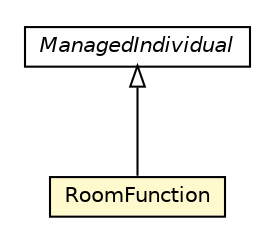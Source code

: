 #!/usr/local/bin/dot
#
# Class diagram 
# Generated by UMLGraph version R5_6-24-gf6e263 (http://www.umlgraph.org/)
#

digraph G {
	edge [fontname="Helvetica",fontsize=10,labelfontname="Helvetica",labelfontsize=10];
	node [fontname="Helvetica",fontsize=10,shape=plaintext];
	nodesep=0.25;
	ranksep=0.5;
	// org.universAAL.middleware.owl.ManagedIndividual
	c7093651 [label=<<table title="org.universAAL.middleware.owl.ManagedIndividual" border="0" cellborder="1" cellspacing="0" cellpadding="2" port="p" href="../../../middleware/owl/ManagedIndividual.html">
		<tr><td><table border="0" cellspacing="0" cellpadding="1">
<tr><td align="center" balign="center"><font face="Helvetica-Oblique"> ManagedIndividual </font></td></tr>
		</table></td></tr>
		</table>>, URL="../../../middleware/owl/ManagedIndividual.html", fontname="Helvetica", fontcolor="black", fontsize=10.0];
	// org.universAAL.ontology.location.indoor.RoomFunction
	c7094105 [label=<<table title="org.universAAL.ontology.location.indoor.RoomFunction" border="0" cellborder="1" cellspacing="0" cellpadding="2" port="p" bgcolor="lemonChiffon" href="./RoomFunction.html">
		<tr><td><table border="0" cellspacing="0" cellpadding="1">
<tr><td align="center" balign="center"> RoomFunction </td></tr>
		</table></td></tr>
		</table>>, URL="./RoomFunction.html", fontname="Helvetica", fontcolor="black", fontsize=10.0];
	//org.universAAL.ontology.location.indoor.RoomFunction extends org.universAAL.middleware.owl.ManagedIndividual
	c7093651:p -> c7094105:p [dir=back,arrowtail=empty];
}

